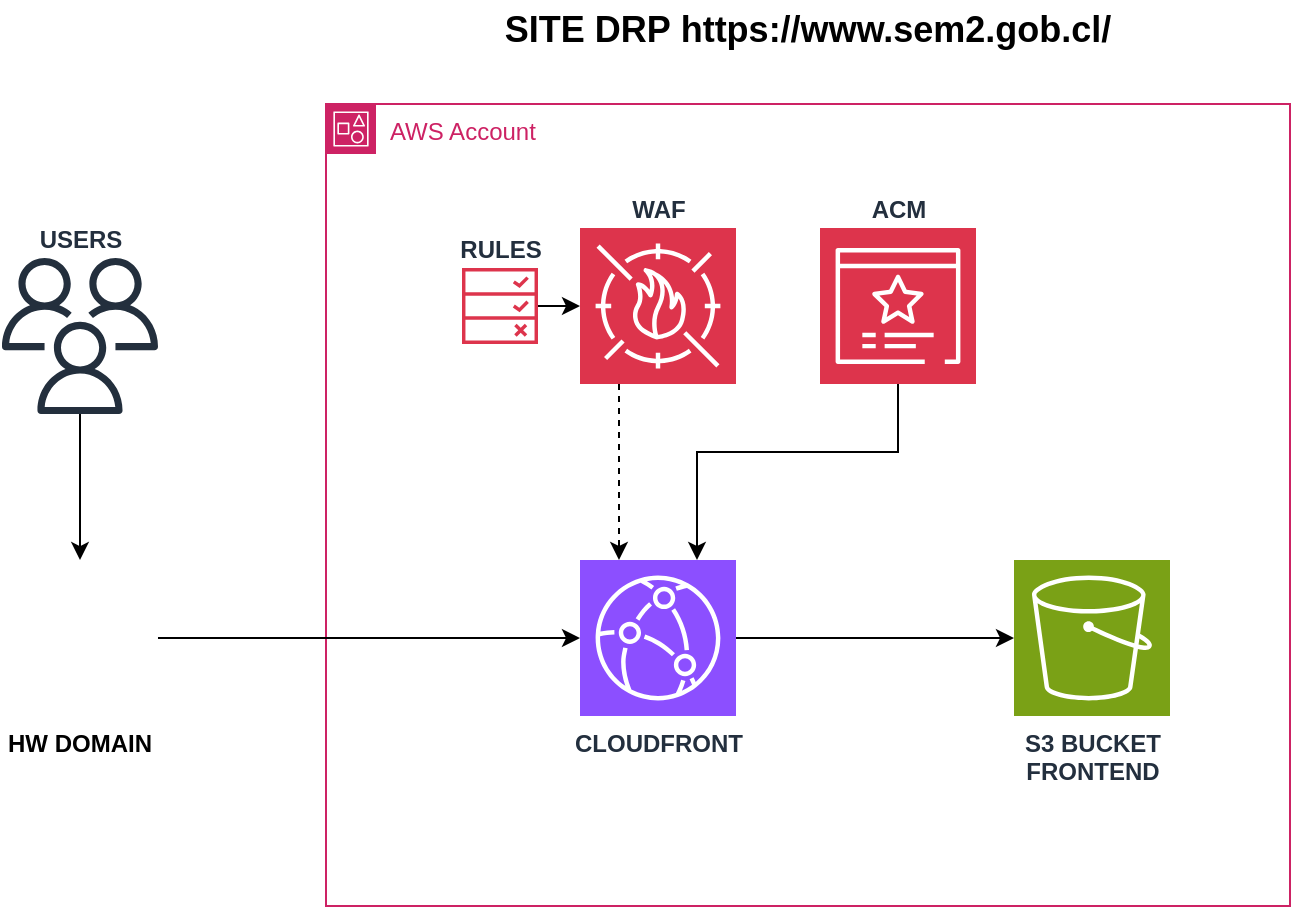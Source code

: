 <mxfile version="26.0.13">
  <diagram name="Page-1" id="UlDoWZxu-9f_f8u_j0Yc">
    <mxGraphModel dx="1004" dy="609" grid="0" gridSize="10" guides="1" tooltips="1" connect="1" arrows="1" fold="1" page="0" pageScale="1" pageWidth="1100" pageHeight="850" math="0" shadow="0">
      <root>
        <mxCell id="0" />
        <mxCell id="1" parent="0" />
        <mxCell id="W_sfDYXOPDdSJqehdhN7-1" value="S3 BUCKET&lt;div&gt;FRONTEND&lt;/div&gt;" style="sketch=0;points=[[0,0,0],[0.25,0,0],[0.5,0,0],[0.75,0,0],[1,0,0],[0,1,0],[0.25,1,0],[0.5,1,0],[0.75,1,0],[1,1,0],[0,0.25,0],[0,0.5,0],[0,0.75,0],[1,0.25,0],[1,0.5,0],[1,0.75,0]];outlineConnect=0;fontColor=#232F3E;fillColor=#7AA116;strokeColor=#ffffff;dashed=0;verticalLabelPosition=bottom;verticalAlign=top;align=center;html=1;fontSize=12;fontStyle=1;aspect=fixed;shape=mxgraph.aws4.resourceIcon;resIcon=mxgraph.aws4.s3;" parent="1" vertex="1">
          <mxGeometry x="672" y="301" width="78" height="78" as="geometry" />
        </mxCell>
        <mxCell id="W_sfDYXOPDdSJqehdhN7-2" value="CLOUDFRONT" style="sketch=0;points=[[0,0,0],[0.25,0,0],[0.5,0,0],[0.75,0,0],[1,0,0],[0,1,0],[0.25,1,0],[0.5,1,0],[0.75,1,0],[1,1,0],[0,0.25,0],[0,0.5,0],[0,0.75,0],[1,0.25,0],[1,0.5,0],[1,0.75,0]];outlineConnect=0;fontColor=#232F3E;fillColor=#8C4FFF;strokeColor=#ffffff;dashed=0;verticalLabelPosition=bottom;verticalAlign=top;align=center;html=1;fontSize=12;fontStyle=1;aspect=fixed;shape=mxgraph.aws4.resourceIcon;resIcon=mxgraph.aws4.cloudfront;" parent="1" vertex="1">
          <mxGeometry x="455" y="301" width="78" height="78" as="geometry" />
        </mxCell>
        <mxCell id="zxTIT12g4zk-GnwM7Ndl-6" style="edgeStyle=orthogonalEdgeStyle;rounded=0;orthogonalLoop=1;jettySize=auto;html=1;" edge="1" parent="1" source="W_sfDYXOPDdSJqehdhN7-6" target="zxTIT12g4zk-GnwM7Ndl-4">
          <mxGeometry relative="1" as="geometry" />
        </mxCell>
        <mxCell id="W_sfDYXOPDdSJqehdhN7-6" value="USERS" style="sketch=0;outlineConnect=0;fontColor=#232F3E;gradientColor=none;fillColor=#232F3D;strokeColor=none;dashed=0;verticalLabelPosition=top;verticalAlign=bottom;align=center;html=1;fontSize=12;fontStyle=1;aspect=fixed;pointerEvents=1;shape=mxgraph.aws4.users;labelPosition=center;" parent="1" vertex="1">
          <mxGeometry x="166" y="150" width="78" height="78" as="geometry" />
        </mxCell>
        <mxCell id="W_sfDYXOPDdSJqehdhN7-8" style="edgeStyle=orthogonalEdgeStyle;rounded=0;orthogonalLoop=1;jettySize=auto;html=1;entryX=0;entryY=0.5;entryDx=0;entryDy=0;entryPerimeter=0;" parent="1" source="W_sfDYXOPDdSJqehdhN7-2" target="W_sfDYXOPDdSJqehdhN7-1" edge="1">
          <mxGeometry relative="1" as="geometry" />
        </mxCell>
        <mxCell id="W_sfDYXOPDdSJqehdhN7-11" value="AWS Account" style="points=[[0,0],[0.25,0],[0.5,0],[0.75,0],[1,0],[1,0.25],[1,0.5],[1,0.75],[1,1],[0.75,1],[0.5,1],[0.25,1],[0,1],[0,0.75],[0,0.5],[0,0.25]];outlineConnect=0;gradientColor=none;html=1;whiteSpace=wrap;fontSize=12;fontStyle=0;container=0;pointerEvents=0;collapsible=0;recursiveResize=0;shape=mxgraph.aws4.group;grIcon=mxgraph.aws4.group_account;strokeColor=#CD2264;fillColor=none;verticalAlign=top;align=left;spacingLeft=30;fontColor=#CD2264;dashed=0;" parent="1" vertex="1">
          <mxGeometry x="328" y="73" width="482" height="401" as="geometry" />
        </mxCell>
        <mxCell id="zxTIT12g4zk-GnwM7Ndl-2" style="edgeStyle=orthogonalEdgeStyle;rounded=0;orthogonalLoop=1;jettySize=auto;html=1;exitX=0.25;exitY=1;exitDx=0;exitDy=0;exitPerimeter=0;entryX=0.25;entryY=0;entryDx=0;entryDy=0;entryPerimeter=0;dashed=1;" edge="1" parent="1" source="zxTIT12g4zk-GnwM7Ndl-1" target="W_sfDYXOPDdSJqehdhN7-2">
          <mxGeometry relative="1" as="geometry" />
        </mxCell>
        <mxCell id="zxTIT12g4zk-GnwM7Ndl-3" style="edgeStyle=orthogonalEdgeStyle;rounded=0;orthogonalLoop=1;jettySize=auto;html=1;entryX=0.75;entryY=0;entryDx=0;entryDy=0;entryPerimeter=0;" edge="1" parent="1" source="W_sfDYXOPDdSJqehdhN7-4" target="W_sfDYXOPDdSJqehdhN7-2">
          <mxGeometry relative="1" as="geometry">
            <Array as="points">
              <mxPoint x="614" y="247" />
              <mxPoint x="513" y="247" />
            </Array>
          </mxGeometry>
        </mxCell>
        <mxCell id="zxTIT12g4zk-GnwM7Ndl-4" value="HW DOMAIN" style="shape=image;verticalLabelPosition=bottom;labelBackgroundColor=default;verticalAlign=top;aspect=fixed;imageAspect=0;image=https://res-static.hc-cdn.cn/cloudbu-site/public/new-product-icon/BusinessApplications/DNS.png;fontStyle=1" vertex="1" parent="1">
          <mxGeometry x="165.997" y="301.004" width="78" height="78" as="geometry" />
        </mxCell>
        <mxCell id="zxTIT12g4zk-GnwM7Ndl-5" style="edgeStyle=orthogonalEdgeStyle;rounded=0;orthogonalLoop=1;jettySize=auto;html=1;entryX=0;entryY=0.5;entryDx=0;entryDy=0;entryPerimeter=0;" edge="1" parent="1" source="zxTIT12g4zk-GnwM7Ndl-4" target="W_sfDYXOPDdSJqehdhN7-2">
          <mxGeometry relative="1" as="geometry" />
        </mxCell>
        <mxCell id="W_sfDYXOPDdSJqehdhN7-4" value="ACM" style="sketch=0;points=[[0,0,0],[0.25,0,0],[0.5,0,0],[0.75,0,0],[1,0,0],[0,1,0],[0.25,1,0],[0.5,1,0],[0.75,1,0],[1,1,0],[0,0.25,0],[0,0.5,0],[0,0.75,0],[1,0.25,0],[1,0.5,0],[1,0.75,0]];outlineConnect=0;fontColor=#232F3E;fillColor=#DD344C;strokeColor=#ffffff;dashed=0;verticalLabelPosition=top;verticalAlign=bottom;align=center;html=1;fontSize=12;fontStyle=1;aspect=fixed;shape=mxgraph.aws4.resourceIcon;resIcon=mxgraph.aws4.certificate_manager_3;labelPosition=center;" parent="1" vertex="1">
          <mxGeometry x="575" y="135" width="78" height="78" as="geometry" />
        </mxCell>
        <mxCell id="zxTIT12g4zk-GnwM7Ndl-1" value="WAF" style="sketch=0;points=[[0,0,0],[0.25,0,0],[0.5,0,0],[0.75,0,0],[1,0,0],[0,1,0],[0.25,1,0],[0.5,1,0],[0.75,1,0],[1,1,0],[0,0.25,0],[0,0.5,0],[0,0.75,0],[1,0.25,0],[1,0.5,0],[1,0.75,0]];outlineConnect=0;fontColor=#232F3E;fillColor=#DD344C;strokeColor=#ffffff;dashed=0;verticalLabelPosition=top;verticalAlign=bottom;align=center;html=1;fontSize=12;fontStyle=1;aspect=fixed;shape=mxgraph.aws4.resourceIcon;resIcon=mxgraph.aws4.waf;labelPosition=center;" vertex="1" parent="1">
          <mxGeometry x="455" y="135" width="78" height="78" as="geometry" />
        </mxCell>
        <mxCell id="zxTIT12g4zk-GnwM7Ndl-7" value="RULES" style="sketch=0;outlineConnect=0;fontColor=#232F3E;gradientColor=none;fillColor=#DD344C;strokeColor=none;dashed=0;verticalLabelPosition=top;verticalAlign=bottom;align=center;html=1;fontSize=12;fontStyle=1;aspect=fixed;pointerEvents=1;shape=mxgraph.aws4.waf_rule;labelPosition=center;" vertex="1" parent="1">
          <mxGeometry x="396" y="155" width="38" height="38" as="geometry" />
        </mxCell>
        <mxCell id="zxTIT12g4zk-GnwM7Ndl-8" style="edgeStyle=orthogonalEdgeStyle;rounded=0;orthogonalLoop=1;jettySize=auto;html=1;entryX=0;entryY=0.5;entryDx=0;entryDy=0;entryPerimeter=0;" edge="1" parent="1" source="zxTIT12g4zk-GnwM7Ndl-7" target="zxTIT12g4zk-GnwM7Ndl-1">
          <mxGeometry relative="1" as="geometry" />
        </mxCell>
        <mxCell id="zxTIT12g4zk-GnwM7Ndl-9" value="SITE DRP&amp;nbsp;https://www.sem2.gob.cl/" style="text;html=1;align=center;verticalAlign=middle;whiteSpace=wrap;rounded=0;fontStyle=1;fontSize=18;" vertex="1" parent="1">
          <mxGeometry x="403" y="21" width="332" height="30" as="geometry" />
        </mxCell>
      </root>
    </mxGraphModel>
  </diagram>
</mxfile>
